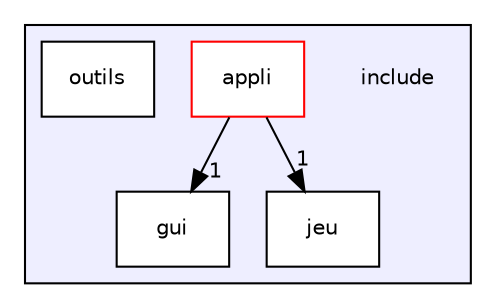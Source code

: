 digraph "include" {
  compound=true
  node [ fontsize="10", fontname="Helvetica"];
  edge [ labelfontsize="10", labelfontname="Helvetica"];
  subgraph clusterdir_d44c64559bbebec7f509842c48db8b23 {
    graph [ bgcolor="#eeeeff", pencolor="black", label="" URL="dir_d44c64559bbebec7f509842c48db8b23.html"];
    dir_d44c64559bbebec7f509842c48db8b23 [shape=plaintext label="include"];
    dir_13f1635eb17ba2d1bda91474df4b8fbf [shape=box label="appli" color="red" fillcolor="white" style="filled" URL="dir_13f1635eb17ba2d1bda91474df4b8fbf.html"];
    dir_48c1f94cd2ae07e13fa9a9f16a1d541c [shape=box label="gui" color="black" fillcolor="white" style="filled" URL="dir_48c1f94cd2ae07e13fa9a9f16a1d541c.html"];
    dir_507a609f940f2c0e4ea580feae069d8a [shape=box label="jeu" color="black" fillcolor="white" style="filled" URL="dir_507a609f940f2c0e4ea580feae069d8a.html"];
    dir_3542b12b5d8204e88f073be9a0bdf05e [shape=box label="outils" color="black" fillcolor="white" style="filled" URL="dir_3542b12b5d8204e88f073be9a0bdf05e.html"];
  }
  dir_13f1635eb17ba2d1bda91474df4b8fbf->dir_48c1f94cd2ae07e13fa9a9f16a1d541c [headlabel="1", labeldistance=1.5 headhref="dir_000003_000005.html"];
  dir_13f1635eb17ba2d1bda91474df4b8fbf->dir_507a609f940f2c0e4ea580feae069d8a [headlabel="1", labeldistance=1.5 headhref="dir_000003_000009.html"];
}

